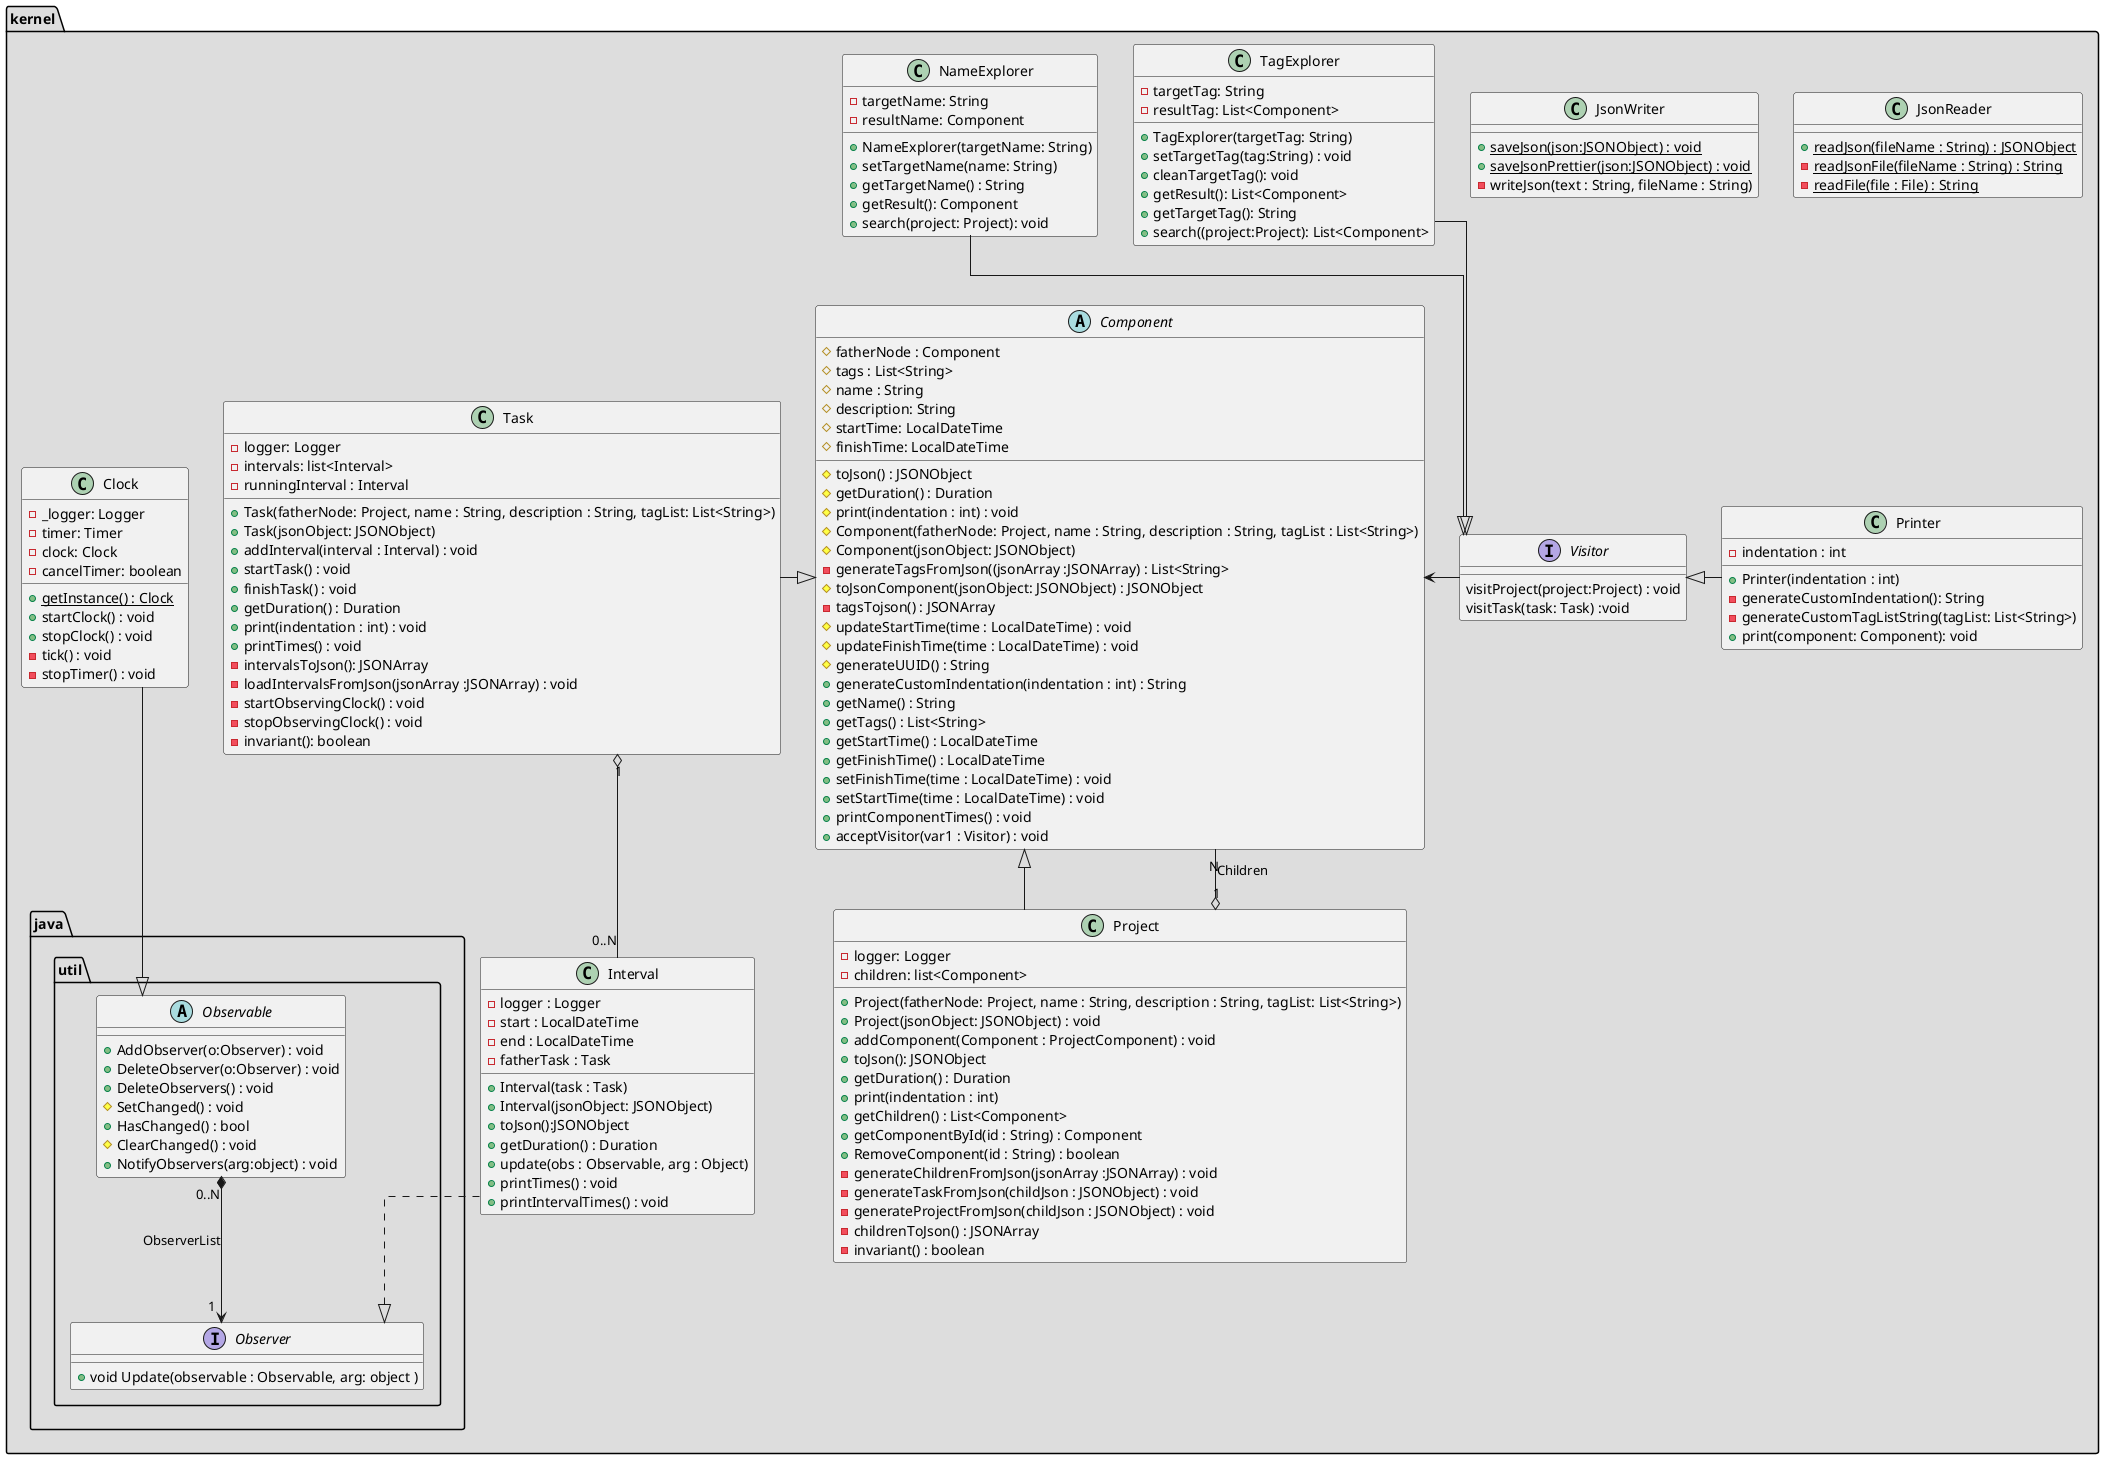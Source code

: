 @startuml

skinparam linetype ortho

/' Back End '/
package "kernel" #DDDDDD {

  Abstract Component {
      #fatherNode : Component
      #tags : List<String>
      #name : String
      #description: String
      #startTime: LocalDateTime
      #finishTime: LocalDateTime
      #toJson() : JSONObject
      #getDuration() : Duration
      #print(indentation : int) : void
      #Component(fatherNode: Project, name : String, description : String, tagList : List<String>)
      #Component(jsonObject: JSONObject)
      -generateTagsFromJson((jsonArray :JSONArray) : List<String>
      #toJsonComponent(jsonObject: JSONObject) : JSONObject
      -tagsTojson() : JSONArray
      #updateStartTime(time : LocalDateTime) : void
      #updateFinishTime(time : LocalDateTime) : void
      #generateUUID() : String
      +generateCustomIndentation(indentation : int) : String
      +getName() : String
      +getTags() : List<String>
      +getStartTime() : LocalDateTime
      +getFinishTime() : LocalDateTime
      +setFinishTime(time : LocalDateTime) : void
      +setStartTime(time : LocalDateTime) : void
      +printComponentTimes() : void
      +acceptVisitor(var1 : Visitor) : void



  }

  class Project {
     -logger: Logger
     -children: list<Component>
     +Project(fatherNode: Project, name : String, description : String, tagList: List<String>)
     +Project(jsonObject: JSONObject) : void
     +addComponent(Component : ProjectComponent) : void
     +toJson(): JSONObject
     +getDuration() : Duration
     +print(indentation : int)
     +getChildren() : List<Component>
     +getComponentById(id : String) : Component
     +RemoveComponent(id : String) : boolean
     -generateChildrenFromJson(jsonArray :JSONArray) : void
     -generateTaskFromJson(childJson : JSONObject) : void
     -generateProjectFromJson(childJson : JSONObject) : void
     -childrenToJson() : JSONArray
     -invariant() : boolean
  }

  class Task {
    -logger: Logger
    -intervals: list<Interval>
    -runningInterval : Interval
    +Task(fatherNode: Project, name : String, description : String, tagList: List<String>)
    +Task(jsonObject: JSONObject)
    +addInterval(interval : Interval) : void
    +startTask() : void
    +finishTask() : void
    +getDuration() : Duration
    +print(indentation : int) : void
    +printTimes() : void
    -intervalsToJson(): JSONArray
    -loadIntervalsFromJson(jsonArray :JSONArray) : void
    -startObservingClock() : void
    -stopObservingClock() : void
    -invariant(): boolean
  }

  class Interval {
    -logger : Logger
    -start : LocalDateTime
    -end : LocalDateTime
    -fatherTask : Task
    +Interval(task : Task)
    +Interval(jsonObject: JSONObject)
    +toJson():JSONObject
    +getDuration() : Duration
    +update(obs : Observable, arg : Object)
    +printTimes() : void
    +printIntervalTimes() : void
  }

  class Clock{
  -_logger: Logger
  -timer: Timer
  -clock: Clock
  -cancelTimer: boolean
  + {static} getInstance() : Clock
  +startClock() : void
  +stopClock() : void
  -tick() : void
  -stopTimer() : void
  }

  class JsonReader {
    + {static} readJson(fileName : String) : JSONObject
    - {static} readJsonFile(fileName : String) : String
    - {static} readFile(file : File) : String
  }

  class JsonWriter {
    + {static} saveJson(json:JSONObject) : void
    + {static} saveJsonPrettier(json:JSONObject) : void
    - writeJson(text : String, fileName : String)
  }

  interface Visitor{
    visitProject(project:Project) : void
    visitTask(task: Task) :void
  }

  class TagExplorer{
    -targetTag: String
    -resultTag: List<Component>
    +TagExplorer(targetTag: String)
    +setTargetTag(tag:String) : void
    +cleanTargetTag(): void
    +getResult(): List<Component>
    +getTargetTag(): String
    +search((project:Project): List<Component>
  }

  class Printer{
    -indentation : int
    +Printer(indentation : int)
    -generateCustomIndentation(): String
    -generateCustomTagListString(tagList: List<String>)
    +print(component: Component): void
  }

  class NameExplorer{
    -targetName: String
    -resultName: Component
    +NameExplorer(targetName: String)
    +setTargetName(name: String)
    +getTargetName() : String
    +getResult(): Component
    +search(project: Project): void
  }

  package "java.util"
  {
      abstract Observable {
        +AddObserver(o:Observer) : void
        +DeleteObserver(o:Observer) : void
        +DeleteObservers() : void
        #SetChanged() : void
        +HasChanged() : bool
        #ClearChanged() : void
        +NotifyObservers(arg:object) : void
      }
      interface Observer
      {
           +void Update(observable : Observable, arg: object )
      }
      Observable "0..N" *--> "1" Observer:ObserverList
  }

}

/' Relationship '/
  NameExplorer -down-|> Visitor
  Printer -left-|> Visitor
  TagExplorer -down-|> Visitor
  Task -right-|> Component
  Visitor -up> Component
  Component <|-- Project
  Component "N" --o "1" Project : Children
  Task "1" o-- "0..N" Interval
  Interval ..|> Observer
  Clock --|> Observable

@enduml
